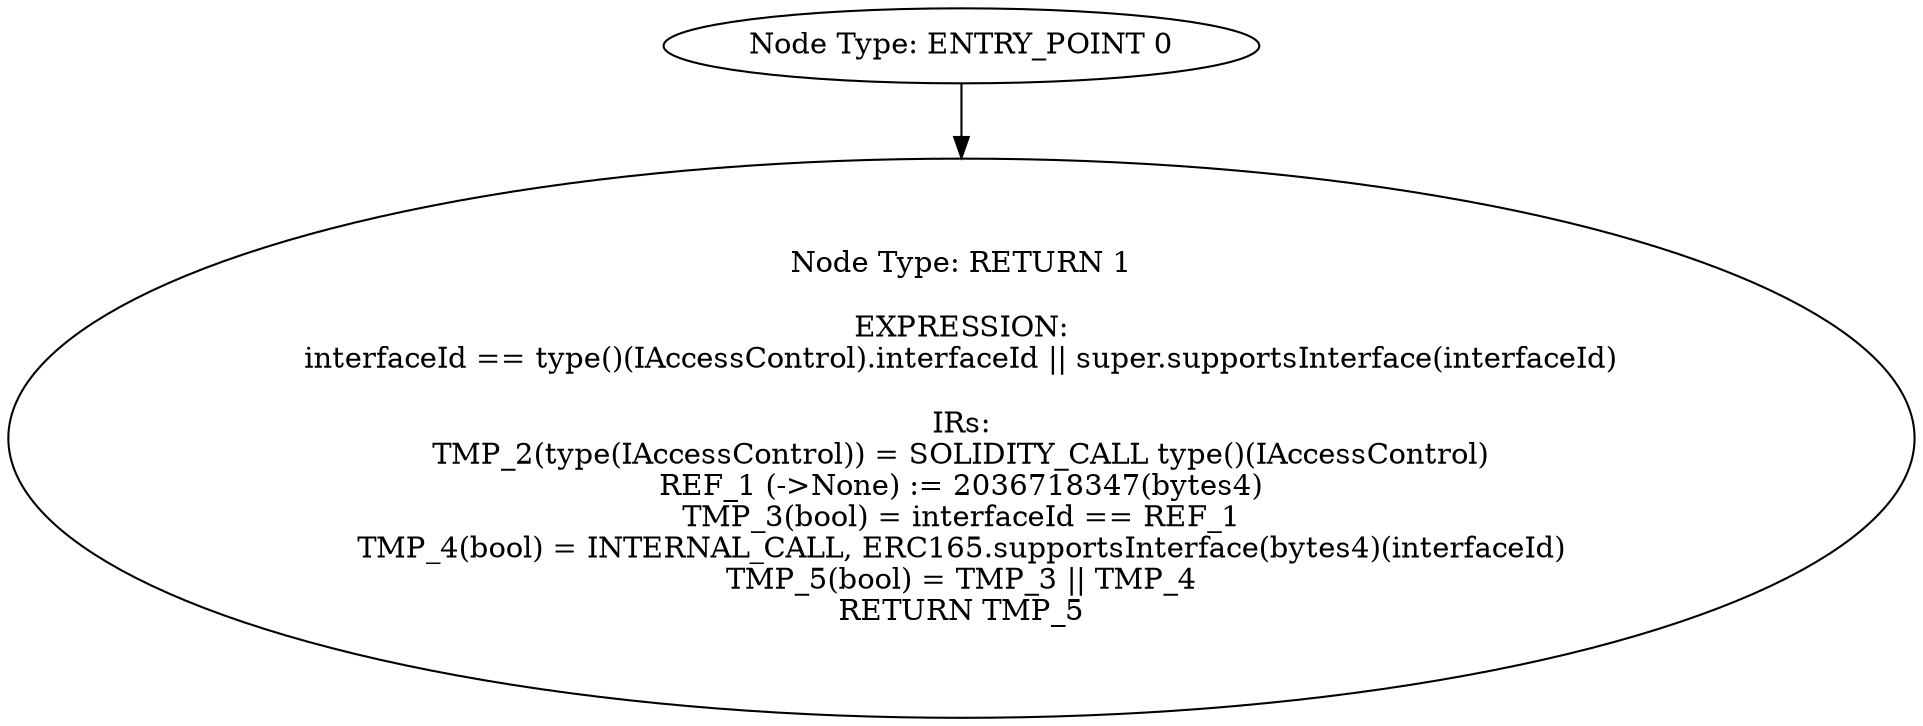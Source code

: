 digraph{
0[label="Node Type: ENTRY_POINT 0
"];
0->1;
1[label="Node Type: RETURN 1

EXPRESSION:
interfaceId == type()(IAccessControl).interfaceId || super.supportsInterface(interfaceId)

IRs:
TMP_2(type(IAccessControl)) = SOLIDITY_CALL type()(IAccessControl)
REF_1 (->None) := 2036718347(bytes4)
TMP_3(bool) = interfaceId == REF_1
TMP_4(bool) = INTERNAL_CALL, ERC165.supportsInterface(bytes4)(interfaceId)
TMP_5(bool) = TMP_3 || TMP_4
RETURN TMP_5"];
}
